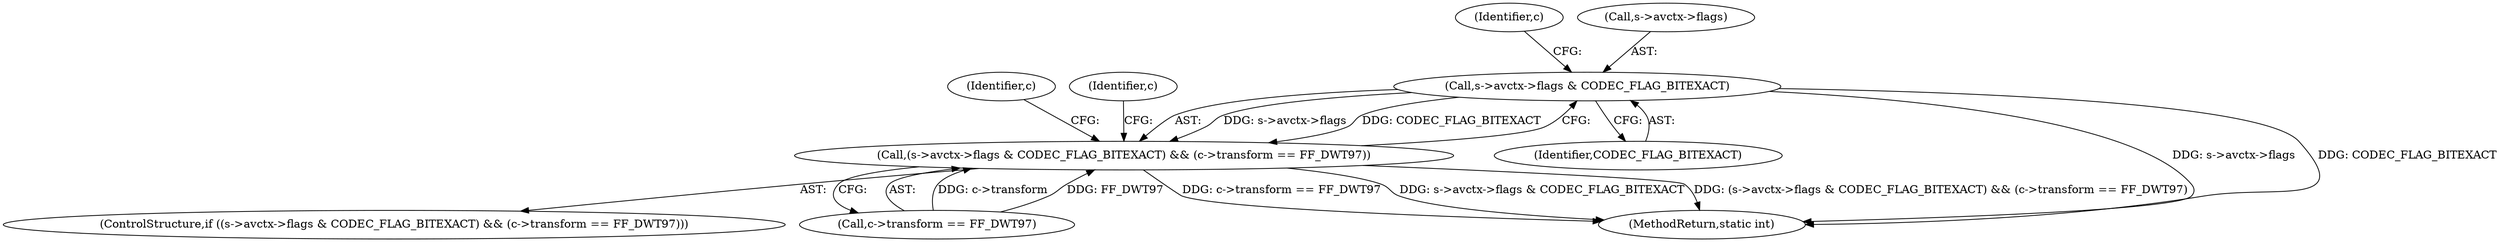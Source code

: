digraph "0_FFmpeg_9a271a9368eaabf99e6c2046103acb33957e63b7_0@pointer" {
"1000291" [label="(Call,s->avctx->flags & CODEC_FLAG_BITEXACT)"];
"1000290" [label="(Call,(s->avctx->flags & CODEC_FLAG_BITEXACT) && (c->transform == FF_DWT97))"];
"1000297" [label="(Identifier,CODEC_FLAG_BITEXACT)"];
"1000291" [label="(Call,s->avctx->flags & CODEC_FLAG_BITEXACT)"];
"1000300" [label="(Identifier,c)"];
"1000292" [label="(Call,s->avctx->flags)"];
"1000290" [label="(Call,(s->avctx->flags & CODEC_FLAG_BITEXACT) && (c->transform == FF_DWT97))"];
"1000305" [label="(Identifier,c)"];
"1000289" [label="(ControlStructure,if ((s->avctx->flags & CODEC_FLAG_BITEXACT) && (c->transform == FF_DWT97)))"];
"1000298" [label="(Call,c->transform == FF_DWT97)"];
"1000311" [label="(Identifier,c)"];
"1000377" [label="(MethodReturn,static int)"];
"1000291" -> "1000290"  [label="AST: "];
"1000291" -> "1000297"  [label="CFG: "];
"1000292" -> "1000291"  [label="AST: "];
"1000297" -> "1000291"  [label="AST: "];
"1000300" -> "1000291"  [label="CFG: "];
"1000290" -> "1000291"  [label="CFG: "];
"1000291" -> "1000377"  [label="DDG: s->avctx->flags"];
"1000291" -> "1000377"  [label="DDG: CODEC_FLAG_BITEXACT"];
"1000291" -> "1000290"  [label="DDG: s->avctx->flags"];
"1000291" -> "1000290"  [label="DDG: CODEC_FLAG_BITEXACT"];
"1000290" -> "1000289"  [label="AST: "];
"1000290" -> "1000298"  [label="CFG: "];
"1000298" -> "1000290"  [label="AST: "];
"1000305" -> "1000290"  [label="CFG: "];
"1000311" -> "1000290"  [label="CFG: "];
"1000290" -> "1000377"  [label="DDG: c->transform == FF_DWT97"];
"1000290" -> "1000377"  [label="DDG: s->avctx->flags & CODEC_FLAG_BITEXACT"];
"1000290" -> "1000377"  [label="DDG: (s->avctx->flags & CODEC_FLAG_BITEXACT) && (c->transform == FF_DWT97)"];
"1000298" -> "1000290"  [label="DDG: c->transform"];
"1000298" -> "1000290"  [label="DDG: FF_DWT97"];
}
